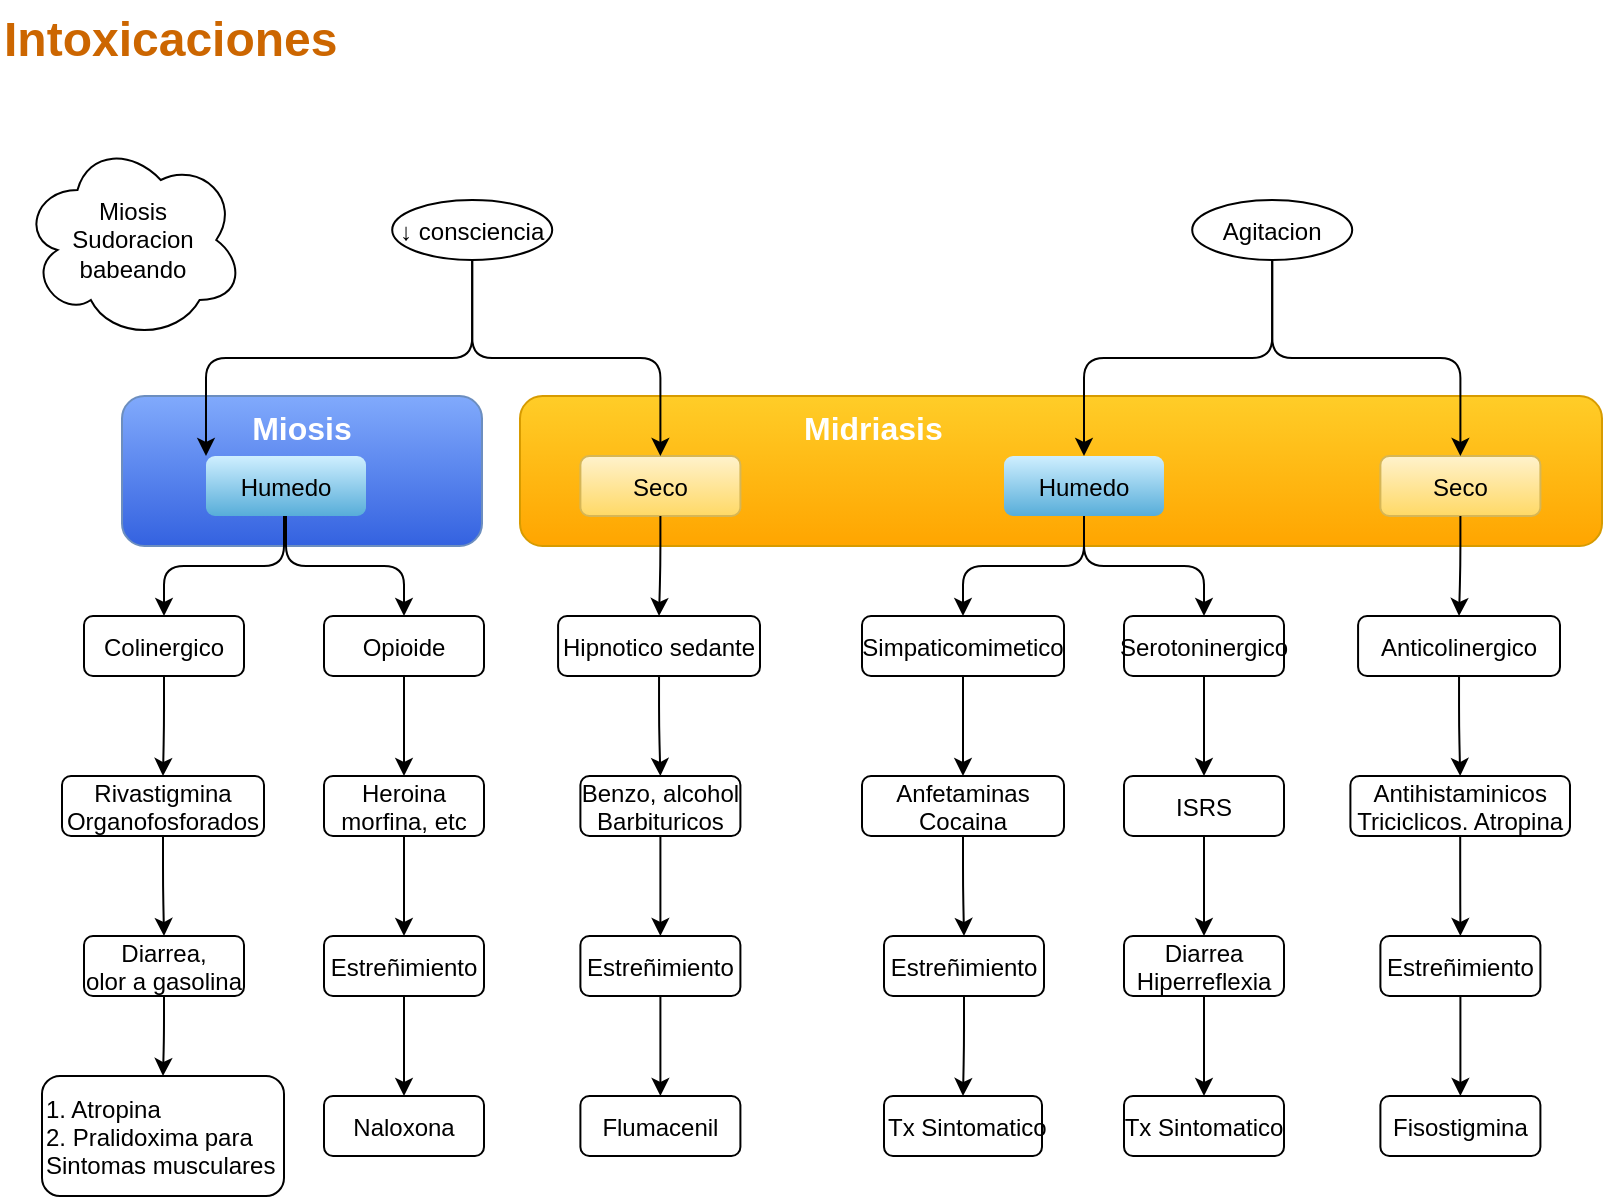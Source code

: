 <mxfile version="21.1.2" type="github">
  <diagram name="Page-1" id="o6SSl2_z5C2vus49G62G">
    <mxGraphModel dx="2049" dy="1091" grid="1" gridSize="10" guides="1" tooltips="1" connect="1" arrows="1" fold="1" page="1" pageScale="1" pageWidth="850" pageHeight="1100" math="0" shadow="0">
      <root>
        <mxCell id="0" />
        <mxCell id="1" parent="0" />
        <mxCell id="3uG8G9ZaTZoT1gMZAGrr-69" value="Miosis" style="rounded=1;whiteSpace=wrap;html=1;align=center;fontSize=16;fontStyle=1;fillColor=#81AAFC;strokeColor=#6c8ebf;gradientColor=#3462E0;fontColor=#FFFFFF;verticalAlign=top;" vertex="1" parent="1">
          <mxGeometry x="101" y="278" width="180" height="75" as="geometry" />
        </mxCell>
        <mxCell id="3uG8G9ZaTZoT1gMZAGrr-68" value="Midriasis" style="rounded=1;whiteSpace=wrap;html=1;align=left;spacingRight=0;spacingLeft=140;fontSize=16;fontStyle=1;fillColor=#ffcd28;strokeColor=#d79b00;gradientColor=#ffa500;verticalAlign=top;fontColor=#FFFFFF;" vertex="1" parent="1">
          <mxGeometry x="300" y="278" width="541" height="75" as="geometry" />
        </mxCell>
        <mxCell id="3uG8G9ZaTZoT1gMZAGrr-1" value="Intoxicaciones" style="text;strokeColor=none;fillColor=none;html=1;fontSize=24;fontStyle=1;verticalAlign=middle;align=left;fontColor=#CC6600;" vertex="1" parent="1">
          <mxGeometry x="40" y="80" width="180" height="40" as="geometry" />
        </mxCell>
        <mxCell id="3uG8G9ZaTZoT1gMZAGrr-2" value="↓ consciencia" style="ellipse" vertex="1" parent="1">
          <mxGeometry x="236.1" y="180" width="80" height="30" as="geometry" />
        </mxCell>
        <mxCell id="3uG8G9ZaTZoT1gMZAGrr-4" value="" style="edgeStyle=elbowEdgeStyle;elbow=vertical;entryX=0;entryY=0;entryDx=0;entryDy=0;" edge="1" source="3uG8G9ZaTZoT1gMZAGrr-2" target="3uG8G9ZaTZoT1gMZAGrr-71" parent="1">
          <mxGeometry relative="1" as="geometry">
            <mxPoint x="182.002" y="308" as="targetPoint" />
          </mxGeometry>
        </mxCell>
        <mxCell id="3uG8G9ZaTZoT1gMZAGrr-5" value="Seco" style="rounded=1;fillColor=#fff2cc;strokeColor=#d6b656;perimeterSpacing=0;strokeWidth=1;gradientColor=#ffd966;" vertex="1" parent="1">
          <mxGeometry x="330.198" y="308" width="80" height="30" as="geometry" />
        </mxCell>
        <mxCell id="3uG8G9ZaTZoT1gMZAGrr-6" value="" style="edgeStyle=elbowEdgeStyle;elbow=vertical;" edge="1" source="3uG8G9ZaTZoT1gMZAGrr-2" target="3uG8G9ZaTZoT1gMZAGrr-5" parent="1">
          <mxGeometry relative="1" as="geometry" />
        </mxCell>
        <mxCell id="3uG8G9ZaTZoT1gMZAGrr-7" value="Colinergico" style="rounded=1;" vertex="1" parent="1">
          <mxGeometry x="82.002" y="388" width="80" height="30" as="geometry" />
        </mxCell>
        <mxCell id="3uG8G9ZaTZoT1gMZAGrr-8" value="" style="edgeStyle=elbowEdgeStyle;elbow=vertical;" edge="1" target="3uG8G9ZaTZoT1gMZAGrr-7" parent="1">
          <mxGeometry relative="1" as="geometry">
            <mxPoint x="182" y="338" as="sourcePoint" />
          </mxGeometry>
        </mxCell>
        <mxCell id="3uG8G9ZaTZoT1gMZAGrr-9" value="Opioide" style="rounded=1;" vertex="1" parent="1">
          <mxGeometry x="202.002" y="388" width="80" height="30" as="geometry" />
        </mxCell>
        <mxCell id="3uG8G9ZaTZoT1gMZAGrr-10" value="" style="edgeStyle=elbowEdgeStyle;elbow=vertical;exitX=0.5;exitY=1;exitDx=0;exitDy=0;" edge="1" source="3uG8G9ZaTZoT1gMZAGrr-71" target="3uG8G9ZaTZoT1gMZAGrr-9" parent="1">
          <mxGeometry relative="1" as="geometry" />
        </mxCell>
        <mxCell id="3uG8G9ZaTZoT1gMZAGrr-11" value="Hipnotico sedante" style="rounded=1;" vertex="1" parent="1">
          <mxGeometry x="319.04" y="388" width="100.96" height="30" as="geometry" />
        </mxCell>
        <mxCell id="3uG8G9ZaTZoT1gMZAGrr-12" value="" style="edgeStyle=elbowEdgeStyle;elbow=vertical;" edge="1" source="3uG8G9ZaTZoT1gMZAGrr-5" target="3uG8G9ZaTZoT1gMZAGrr-11" parent="1">
          <mxGeometry relative="1" as="geometry" />
        </mxCell>
        <mxCell id="3uG8G9ZaTZoT1gMZAGrr-13" value="Rivastigmina &#xa;Organofosforados" style="rounded=1;" vertex="1" parent="1">
          <mxGeometry x="71" y="468" width="101" height="30" as="geometry" />
        </mxCell>
        <mxCell id="3uG8G9ZaTZoT1gMZAGrr-14" value="" style="edgeStyle=elbowEdgeStyle;elbow=vertical;" edge="1" source="3uG8G9ZaTZoT1gMZAGrr-7" target="3uG8G9ZaTZoT1gMZAGrr-13" parent="1">
          <mxGeometry relative="1" as="geometry" />
        </mxCell>
        <mxCell id="3uG8G9ZaTZoT1gMZAGrr-15" value="Heroina&#xa;morfina, etc" style="rounded=1;" vertex="1" parent="1">
          <mxGeometry x="202.002" y="468" width="80" height="30" as="geometry" />
        </mxCell>
        <mxCell id="3uG8G9ZaTZoT1gMZAGrr-16" value="" style="edgeStyle=elbowEdgeStyle;elbow=vertical;" edge="1" source="3uG8G9ZaTZoT1gMZAGrr-9" target="3uG8G9ZaTZoT1gMZAGrr-15" parent="1">
          <mxGeometry relative="1" as="geometry" />
        </mxCell>
        <mxCell id="3uG8G9ZaTZoT1gMZAGrr-17" value="Diarrea, &#xa;olor a gasolina" style="rounded=1;" vertex="1" parent="1">
          <mxGeometry x="82.002" y="548" width="80" height="30" as="geometry" />
        </mxCell>
        <mxCell id="3uG8G9ZaTZoT1gMZAGrr-18" value="" style="edgeStyle=elbowEdgeStyle;elbow=vertical;" edge="1" source="3uG8G9ZaTZoT1gMZAGrr-13" target="3uG8G9ZaTZoT1gMZAGrr-17" parent="1">
          <mxGeometry relative="1" as="geometry" />
        </mxCell>
        <mxCell id="3uG8G9ZaTZoT1gMZAGrr-19" value="Estreñimiento" style="rounded=1;" vertex="1" parent="1">
          <mxGeometry x="202.002" y="548" width="80" height="30" as="geometry" />
        </mxCell>
        <mxCell id="3uG8G9ZaTZoT1gMZAGrr-20" value="" style="edgeStyle=elbowEdgeStyle;elbow=vertical;" edge="1" source="3uG8G9ZaTZoT1gMZAGrr-15" target="3uG8G9ZaTZoT1gMZAGrr-19" parent="1">
          <mxGeometry relative="1" as="geometry" />
        </mxCell>
        <mxCell id="3uG8G9ZaTZoT1gMZAGrr-21" value="Benzo, alcohol&#xa;Barbituricos" style="rounded=1;" vertex="1" parent="1">
          <mxGeometry x="330.198" y="468" width="80" height="30" as="geometry" />
        </mxCell>
        <mxCell id="3uG8G9ZaTZoT1gMZAGrr-22" value="" style="edgeStyle=elbowEdgeStyle;elbow=vertical;" edge="1" source="3uG8G9ZaTZoT1gMZAGrr-11" target="3uG8G9ZaTZoT1gMZAGrr-21" parent="1">
          <mxGeometry relative="1" as="geometry" />
        </mxCell>
        <mxCell id="3uG8G9ZaTZoT1gMZAGrr-23" value="Estreñimiento" style="rounded=1;" vertex="1" parent="1">
          <mxGeometry x="330.198" y="548" width="80" height="30" as="geometry" />
        </mxCell>
        <mxCell id="3uG8G9ZaTZoT1gMZAGrr-24" value="" style="edgeStyle=elbowEdgeStyle;elbow=vertical;" edge="1" source="3uG8G9ZaTZoT1gMZAGrr-21" target="3uG8G9ZaTZoT1gMZAGrr-23" parent="1">
          <mxGeometry relative="1" as="geometry" />
        </mxCell>
        <mxCell id="3uG8G9ZaTZoT1gMZAGrr-25" value="1. Atropina&#xa;2. Pralidoxima para &#xa;Sintomas musculares" style="rounded=1;align=left;" vertex="1" parent="1">
          <mxGeometry x="61" y="618" width="121" height="60" as="geometry" />
        </mxCell>
        <mxCell id="3uG8G9ZaTZoT1gMZAGrr-26" value="" style="edgeStyle=elbowEdgeStyle;elbow=vertical;" edge="1" source="3uG8G9ZaTZoT1gMZAGrr-17" target="3uG8G9ZaTZoT1gMZAGrr-25" parent="1">
          <mxGeometry relative="1" as="geometry" />
        </mxCell>
        <mxCell id="3uG8G9ZaTZoT1gMZAGrr-27" value="Naloxona" style="rounded=1;" vertex="1" parent="1">
          <mxGeometry x="202.002" y="628" width="80" height="30" as="geometry" />
        </mxCell>
        <mxCell id="3uG8G9ZaTZoT1gMZAGrr-28" value="" style="edgeStyle=elbowEdgeStyle;elbow=vertical;" edge="1" source="3uG8G9ZaTZoT1gMZAGrr-19" target="3uG8G9ZaTZoT1gMZAGrr-27" parent="1">
          <mxGeometry relative="1" as="geometry" />
        </mxCell>
        <mxCell id="3uG8G9ZaTZoT1gMZAGrr-29" value="Flumacenil" style="rounded=1;" vertex="1" parent="1">
          <mxGeometry x="330.198" y="628" width="80" height="30" as="geometry" />
        </mxCell>
        <mxCell id="3uG8G9ZaTZoT1gMZAGrr-30" value="" style="edgeStyle=elbowEdgeStyle;elbow=vertical;" edge="1" source="3uG8G9ZaTZoT1gMZAGrr-23" target="3uG8G9ZaTZoT1gMZAGrr-29" parent="1">
          <mxGeometry relative="1" as="geometry" />
        </mxCell>
        <mxCell id="3uG8G9ZaTZoT1gMZAGrr-34" value="Miosis&lt;br&gt;Sudoracion&lt;br&gt;babeando" style="ellipse;shape=cloud;whiteSpace=wrap;html=1;" vertex="1" parent="1">
          <mxGeometry x="51" y="150" width="111" height="100" as="geometry" />
        </mxCell>
        <mxCell id="3uG8G9ZaTZoT1gMZAGrr-37" value="Agitacion" style="ellipse" vertex="1" parent="1">
          <mxGeometry x="636.1" y="180" width="80" height="30" as="geometry" />
        </mxCell>
        <mxCell id="3uG8G9ZaTZoT1gMZAGrr-38" value="Humedo" style="rounded=1;fillColor=#CFEFFF;strokeColor=none;strokeWidth=1;gradientColor=#57ADD9;" vertex="1" parent="1">
          <mxGeometry x="542.002" y="308" width="80" height="30" as="geometry" />
        </mxCell>
        <mxCell id="3uG8G9ZaTZoT1gMZAGrr-39" value="" style="edgeStyle=elbowEdgeStyle;elbow=vertical;" edge="1" parent="1" source="3uG8G9ZaTZoT1gMZAGrr-37" target="3uG8G9ZaTZoT1gMZAGrr-38">
          <mxGeometry relative="1" as="geometry" />
        </mxCell>
        <mxCell id="3uG8G9ZaTZoT1gMZAGrr-40" value="Seco" style="rounded=1;fillColor=#fff2cc;strokeColor=#d6b656;perimeterSpacing=0;strokeWidth=1;gradientColor=#ffd966;" vertex="1" parent="1">
          <mxGeometry x="730.198" y="308" width="80" height="30" as="geometry" />
        </mxCell>
        <mxCell id="3uG8G9ZaTZoT1gMZAGrr-41" value="" style="edgeStyle=elbowEdgeStyle;elbow=vertical;" edge="1" parent="1" source="3uG8G9ZaTZoT1gMZAGrr-37" target="3uG8G9ZaTZoT1gMZAGrr-40">
          <mxGeometry relative="1" as="geometry" />
        </mxCell>
        <mxCell id="3uG8G9ZaTZoT1gMZAGrr-42" value="Simpaticomimetico" style="rounded=1;" vertex="1" parent="1">
          <mxGeometry x="471" y="388" width="101" height="30" as="geometry" />
        </mxCell>
        <mxCell id="3uG8G9ZaTZoT1gMZAGrr-43" value="" style="edgeStyle=elbowEdgeStyle;elbow=vertical;" edge="1" parent="1" source="3uG8G9ZaTZoT1gMZAGrr-38" target="3uG8G9ZaTZoT1gMZAGrr-42">
          <mxGeometry relative="1" as="geometry" />
        </mxCell>
        <mxCell id="3uG8G9ZaTZoT1gMZAGrr-44" value="Serotoninergico" style="rounded=1;" vertex="1" parent="1">
          <mxGeometry x="602.002" y="388" width="80" height="30" as="geometry" />
        </mxCell>
        <mxCell id="3uG8G9ZaTZoT1gMZAGrr-45" value="" style="edgeStyle=elbowEdgeStyle;elbow=vertical;" edge="1" parent="1" source="3uG8G9ZaTZoT1gMZAGrr-38" target="3uG8G9ZaTZoT1gMZAGrr-44">
          <mxGeometry relative="1" as="geometry" />
        </mxCell>
        <mxCell id="3uG8G9ZaTZoT1gMZAGrr-46" value="Anticolinergico" style="rounded=1;" vertex="1" parent="1">
          <mxGeometry x="719.04" y="388" width="100.96" height="30" as="geometry" />
        </mxCell>
        <mxCell id="3uG8G9ZaTZoT1gMZAGrr-47" value="" style="edgeStyle=elbowEdgeStyle;elbow=vertical;" edge="1" parent="1" source="3uG8G9ZaTZoT1gMZAGrr-40" target="3uG8G9ZaTZoT1gMZAGrr-46">
          <mxGeometry relative="1" as="geometry" />
        </mxCell>
        <mxCell id="3uG8G9ZaTZoT1gMZAGrr-48" value="Anfetaminas&#xa;Cocaina" style="rounded=1;" vertex="1" parent="1">
          <mxGeometry x="471" y="468" width="101" height="30" as="geometry" />
        </mxCell>
        <mxCell id="3uG8G9ZaTZoT1gMZAGrr-49" value="" style="edgeStyle=elbowEdgeStyle;elbow=vertical;" edge="1" parent="1" source="3uG8G9ZaTZoT1gMZAGrr-42" target="3uG8G9ZaTZoT1gMZAGrr-48">
          <mxGeometry relative="1" as="geometry" />
        </mxCell>
        <mxCell id="3uG8G9ZaTZoT1gMZAGrr-50" value="ISRS" style="rounded=1;" vertex="1" parent="1">
          <mxGeometry x="602.002" y="468" width="80" height="30" as="geometry" />
        </mxCell>
        <mxCell id="3uG8G9ZaTZoT1gMZAGrr-51" value="" style="edgeStyle=elbowEdgeStyle;elbow=vertical;" edge="1" parent="1" source="3uG8G9ZaTZoT1gMZAGrr-44" target="3uG8G9ZaTZoT1gMZAGrr-50">
          <mxGeometry relative="1" as="geometry" />
        </mxCell>
        <mxCell id="3uG8G9ZaTZoT1gMZAGrr-52" value="Estreñimiento" style="rounded=1;" vertex="1" parent="1">
          <mxGeometry x="482.002" y="548" width="80" height="30" as="geometry" />
        </mxCell>
        <mxCell id="3uG8G9ZaTZoT1gMZAGrr-53" value="" style="edgeStyle=elbowEdgeStyle;elbow=vertical;" edge="1" parent="1" source="3uG8G9ZaTZoT1gMZAGrr-48" target="3uG8G9ZaTZoT1gMZAGrr-52">
          <mxGeometry relative="1" as="geometry" />
        </mxCell>
        <mxCell id="3uG8G9ZaTZoT1gMZAGrr-54" value="Diarrea&#xa;Hiperreflexia" style="rounded=1;" vertex="1" parent="1">
          <mxGeometry x="602.002" y="548" width="80" height="30" as="geometry" />
        </mxCell>
        <mxCell id="3uG8G9ZaTZoT1gMZAGrr-55" value="" style="edgeStyle=elbowEdgeStyle;elbow=vertical;" edge="1" parent="1" source="3uG8G9ZaTZoT1gMZAGrr-50" target="3uG8G9ZaTZoT1gMZAGrr-54">
          <mxGeometry relative="1" as="geometry" />
        </mxCell>
        <mxCell id="3uG8G9ZaTZoT1gMZAGrr-56" value="Antihistaminicos&#xa;Triciclicos. Atropina" style="rounded=1;" vertex="1" parent="1">
          <mxGeometry x="715.2" y="468" width="109.8" height="30" as="geometry" />
        </mxCell>
        <mxCell id="3uG8G9ZaTZoT1gMZAGrr-57" value="" style="edgeStyle=elbowEdgeStyle;elbow=vertical;" edge="1" parent="1" source="3uG8G9ZaTZoT1gMZAGrr-46" target="3uG8G9ZaTZoT1gMZAGrr-56">
          <mxGeometry relative="1" as="geometry" />
        </mxCell>
        <mxCell id="3uG8G9ZaTZoT1gMZAGrr-58" value="Estreñimiento" style="rounded=1;" vertex="1" parent="1">
          <mxGeometry x="730.198" y="548" width="80" height="30" as="geometry" />
        </mxCell>
        <mxCell id="3uG8G9ZaTZoT1gMZAGrr-59" value="" style="edgeStyle=elbowEdgeStyle;elbow=vertical;" edge="1" parent="1" source="3uG8G9ZaTZoT1gMZAGrr-56" target="3uG8G9ZaTZoT1gMZAGrr-58">
          <mxGeometry relative="1" as="geometry" />
        </mxCell>
        <mxCell id="3uG8G9ZaTZoT1gMZAGrr-60" value="Tx Sintomatico" style="rounded=1;align=left;" vertex="1" parent="1">
          <mxGeometry x="482" y="628" width="79" height="30" as="geometry" />
        </mxCell>
        <mxCell id="3uG8G9ZaTZoT1gMZAGrr-61" value="" style="edgeStyle=elbowEdgeStyle;elbow=vertical;" edge="1" parent="1" source="3uG8G9ZaTZoT1gMZAGrr-52" target="3uG8G9ZaTZoT1gMZAGrr-60">
          <mxGeometry relative="1" as="geometry" />
        </mxCell>
        <mxCell id="3uG8G9ZaTZoT1gMZAGrr-62" value="Tx Sintomatico" style="rounded=1;" vertex="1" parent="1">
          <mxGeometry x="602.002" y="628" width="80" height="30" as="geometry" />
        </mxCell>
        <mxCell id="3uG8G9ZaTZoT1gMZAGrr-63" value="" style="edgeStyle=elbowEdgeStyle;elbow=vertical;" edge="1" parent="1" source="3uG8G9ZaTZoT1gMZAGrr-54" target="3uG8G9ZaTZoT1gMZAGrr-62">
          <mxGeometry relative="1" as="geometry" />
        </mxCell>
        <mxCell id="3uG8G9ZaTZoT1gMZAGrr-64" value="Fisostigmina" style="rounded=1;" vertex="1" parent="1">
          <mxGeometry x="730.198" y="628" width="80" height="30" as="geometry" />
        </mxCell>
        <mxCell id="3uG8G9ZaTZoT1gMZAGrr-65" value="" style="edgeStyle=elbowEdgeStyle;elbow=vertical;" edge="1" parent="1" source="3uG8G9ZaTZoT1gMZAGrr-58" target="3uG8G9ZaTZoT1gMZAGrr-64">
          <mxGeometry relative="1" as="geometry" />
        </mxCell>
        <mxCell id="3uG8G9ZaTZoT1gMZAGrr-73" value="" style="edgeStyle=elbowEdgeStyle;elbow=vertical;" edge="1" parent="1" target="3uG8G9ZaTZoT1gMZAGrr-71">
          <mxGeometry relative="1" as="geometry">
            <mxPoint x="182.002" y="323" as="sourcePoint" />
            <mxPoint x="182" y="323" as="targetPoint" />
          </mxGeometry>
        </mxCell>
        <mxCell id="3uG8G9ZaTZoT1gMZAGrr-71" value="Humedo" style="rounded=1;fillColor=#CFEFFF;strokeColor=none;strokeWidth=1;gradientColor=#57ADD9;" vertex="1" parent="1">
          <mxGeometry x="143" y="308" width="80" height="30" as="geometry" />
        </mxCell>
      </root>
    </mxGraphModel>
  </diagram>
</mxfile>
